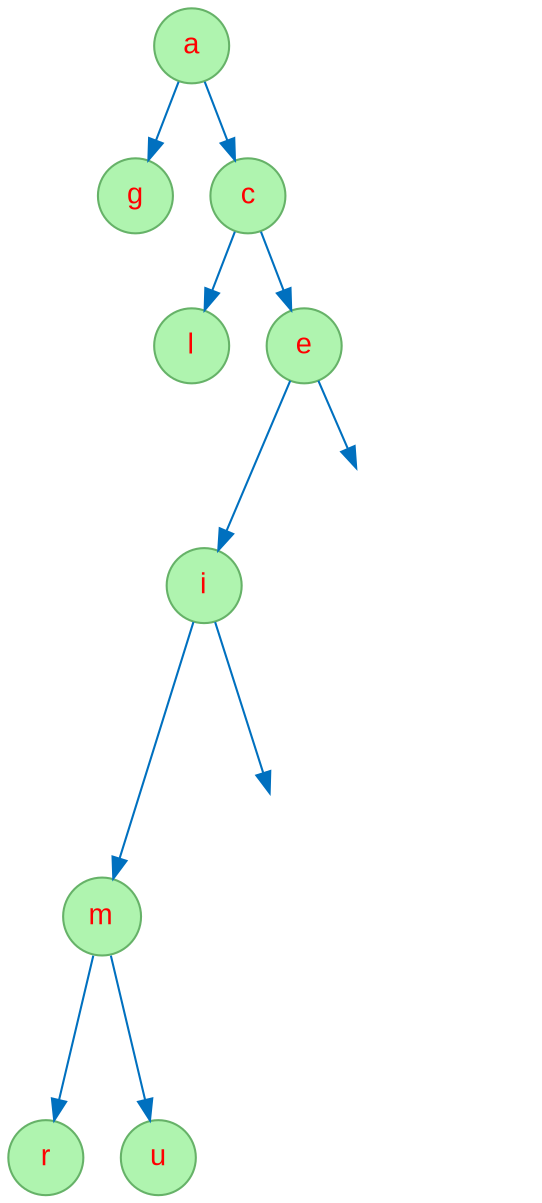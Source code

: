 digraph "Seq-murcielag" {
node [fontname="Arial", fontcolor=red, shape=circle, style=filled, color="#66B268", fillcolor="#AFF4AF" ];
edge [color = "#0070BF"];
1368884364 [label="a"];
1368884364 -> 401625763;
401625763 [label="g"];
1368884364 -> 548246552;
548246552 [label="c"];
548246552 -> 835648992;
835648992 [label="l"];
548246552 -> 1134517053;
1134517053 [label="e"];
1134517053 -> 1237514926;
1237514926 [label="i"];
1237514926 -> 1066516207;
1066516207 [label="m"];
1066516207 -> 443308702;
443308702 [label="r"];
1066516207 -> 1128032093;
1128032093 [label="u"];
l1237514926 [style=invis];
1237514926 -> l1237514926;
l1134517053 [style=invis];
1134517053 -> l1134517053;
}
